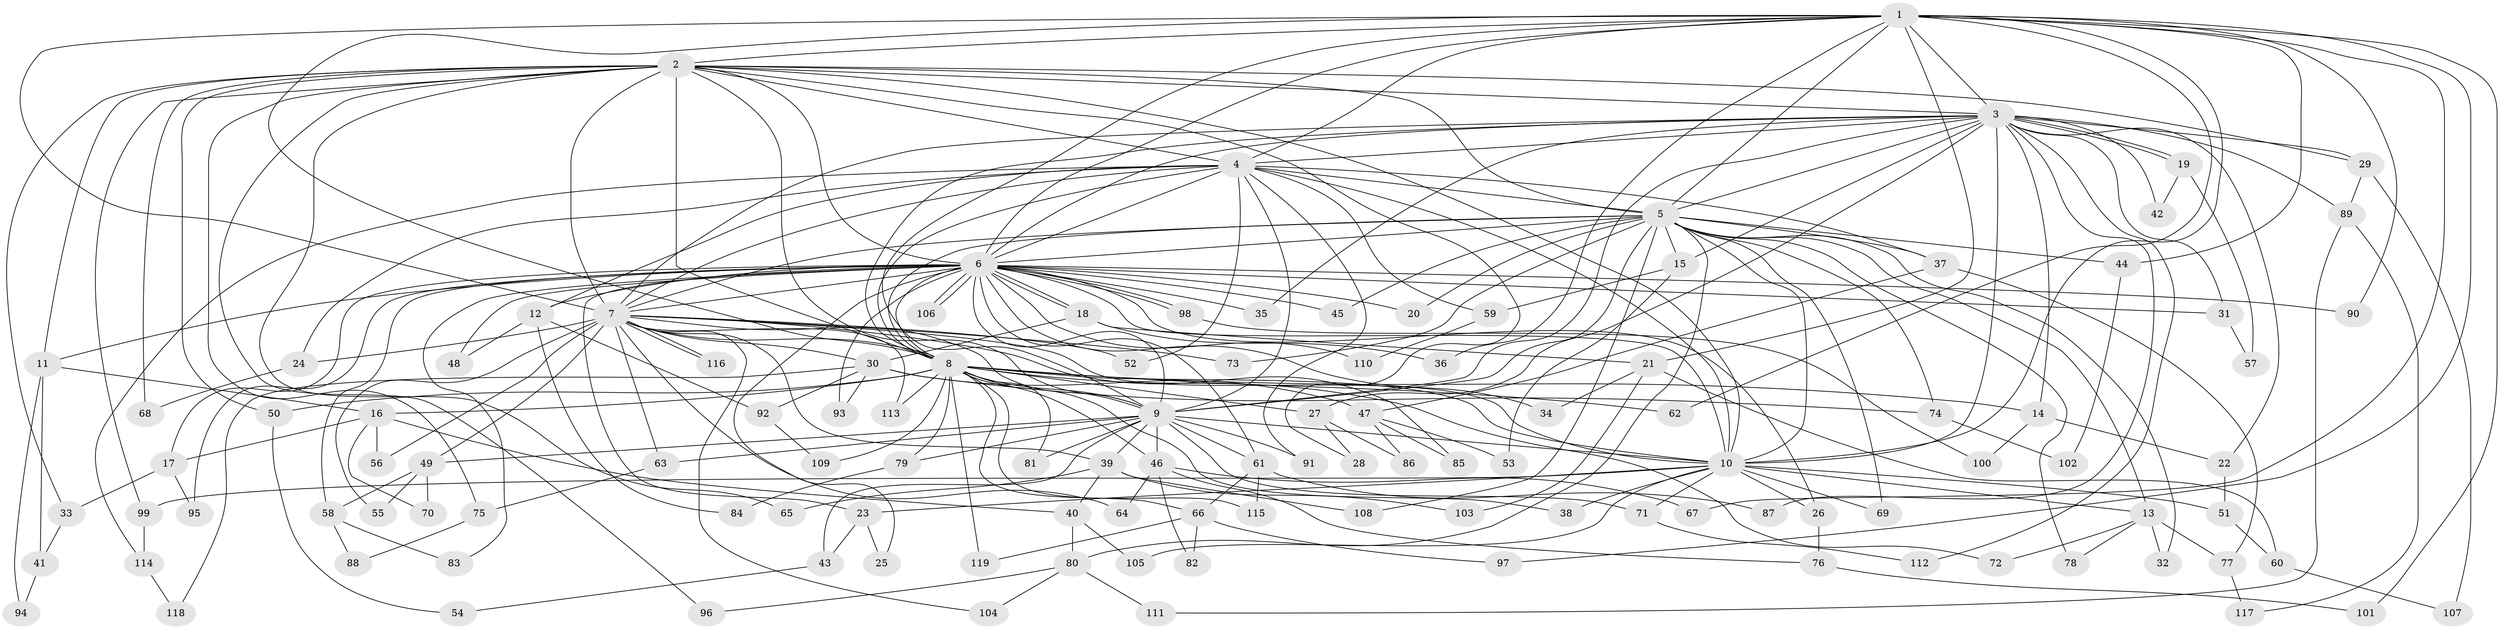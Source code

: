 // Generated by graph-tools (version 1.1) at 2025/44/03/09/25 04:44:08]
// undirected, 119 vertices, 263 edges
graph export_dot {
graph [start="1"]
  node [color=gray90,style=filled];
  1;
  2;
  3;
  4;
  5;
  6;
  7;
  8;
  9;
  10;
  11;
  12;
  13;
  14;
  15;
  16;
  17;
  18;
  19;
  20;
  21;
  22;
  23;
  24;
  25;
  26;
  27;
  28;
  29;
  30;
  31;
  32;
  33;
  34;
  35;
  36;
  37;
  38;
  39;
  40;
  41;
  42;
  43;
  44;
  45;
  46;
  47;
  48;
  49;
  50;
  51;
  52;
  53;
  54;
  55;
  56;
  57;
  58;
  59;
  60;
  61;
  62;
  63;
  64;
  65;
  66;
  67;
  68;
  69;
  70;
  71;
  72;
  73;
  74;
  75;
  76;
  77;
  78;
  79;
  80;
  81;
  82;
  83;
  84;
  85;
  86;
  87;
  88;
  89;
  90;
  91;
  92;
  93;
  94;
  95;
  96;
  97;
  98;
  99;
  100;
  101;
  102;
  103;
  104;
  105;
  106;
  107;
  108;
  109;
  110;
  111;
  112;
  113;
  114;
  115;
  116;
  117;
  118;
  119;
  1 -- 2;
  1 -- 3;
  1 -- 4;
  1 -- 5;
  1 -- 6;
  1 -- 7;
  1 -- 8;
  1 -- 9;
  1 -- 10;
  1 -- 21;
  1 -- 36;
  1 -- 44;
  1 -- 62;
  1 -- 67;
  1 -- 90;
  1 -- 97;
  1 -- 101;
  2 -- 3;
  2 -- 4;
  2 -- 5;
  2 -- 6;
  2 -- 7;
  2 -- 8;
  2 -- 9;
  2 -- 10;
  2 -- 11;
  2 -- 28;
  2 -- 29;
  2 -- 33;
  2 -- 50;
  2 -- 65;
  2 -- 68;
  2 -- 75;
  2 -- 96;
  2 -- 99;
  3 -- 4;
  3 -- 5;
  3 -- 6;
  3 -- 7;
  3 -- 8;
  3 -- 9;
  3 -- 10;
  3 -- 14;
  3 -- 15;
  3 -- 19;
  3 -- 19;
  3 -- 22;
  3 -- 27;
  3 -- 29;
  3 -- 31;
  3 -- 35;
  3 -- 42;
  3 -- 87;
  3 -- 89;
  3 -- 112;
  4 -- 5;
  4 -- 6;
  4 -- 7;
  4 -- 8;
  4 -- 9;
  4 -- 10;
  4 -- 12;
  4 -- 24;
  4 -- 37;
  4 -- 52;
  4 -- 59;
  4 -- 91;
  4 -- 114;
  5 -- 6;
  5 -- 7;
  5 -- 8;
  5 -- 9;
  5 -- 10;
  5 -- 13;
  5 -- 15;
  5 -- 20;
  5 -- 32;
  5 -- 37;
  5 -- 44;
  5 -- 45;
  5 -- 69;
  5 -- 73;
  5 -- 74;
  5 -- 78;
  5 -- 80;
  5 -- 108;
  6 -- 7;
  6 -- 8;
  6 -- 9;
  6 -- 10;
  6 -- 11;
  6 -- 12;
  6 -- 17;
  6 -- 18;
  6 -- 18;
  6 -- 20;
  6 -- 23;
  6 -- 25;
  6 -- 26;
  6 -- 31;
  6 -- 34;
  6 -- 35;
  6 -- 45;
  6 -- 48;
  6 -- 58;
  6 -- 61;
  6 -- 83;
  6 -- 90;
  6 -- 93;
  6 -- 95;
  6 -- 98;
  6 -- 98;
  6 -- 106;
  6 -- 106;
  6 -- 110;
  7 -- 8;
  7 -- 9;
  7 -- 10;
  7 -- 24;
  7 -- 30;
  7 -- 39;
  7 -- 49;
  7 -- 52;
  7 -- 55;
  7 -- 56;
  7 -- 63;
  7 -- 64;
  7 -- 73;
  7 -- 85;
  7 -- 104;
  7 -- 113;
  7 -- 116;
  7 -- 116;
  8 -- 9;
  8 -- 10;
  8 -- 14;
  8 -- 16;
  8 -- 27;
  8 -- 38;
  8 -- 46;
  8 -- 50;
  8 -- 62;
  8 -- 66;
  8 -- 72;
  8 -- 79;
  8 -- 81;
  8 -- 109;
  8 -- 113;
  8 -- 115;
  8 -- 119;
  9 -- 10;
  9 -- 39;
  9 -- 43;
  9 -- 46;
  9 -- 49;
  9 -- 61;
  9 -- 63;
  9 -- 71;
  9 -- 79;
  9 -- 81;
  9 -- 91;
  10 -- 13;
  10 -- 23;
  10 -- 26;
  10 -- 38;
  10 -- 51;
  10 -- 69;
  10 -- 71;
  10 -- 99;
  10 -- 105;
  11 -- 16;
  11 -- 41;
  11 -- 94;
  12 -- 48;
  12 -- 84;
  12 -- 92;
  13 -- 32;
  13 -- 72;
  13 -- 77;
  13 -- 78;
  14 -- 22;
  14 -- 100;
  15 -- 53;
  15 -- 59;
  16 -- 17;
  16 -- 40;
  16 -- 56;
  16 -- 70;
  17 -- 33;
  17 -- 95;
  18 -- 21;
  18 -- 30;
  18 -- 36;
  19 -- 42;
  19 -- 57;
  21 -- 34;
  21 -- 60;
  21 -- 103;
  22 -- 51;
  23 -- 25;
  23 -- 43;
  24 -- 68;
  26 -- 76;
  27 -- 28;
  27 -- 86;
  29 -- 89;
  29 -- 107;
  30 -- 47;
  30 -- 74;
  30 -- 92;
  30 -- 93;
  30 -- 118;
  31 -- 57;
  33 -- 41;
  37 -- 47;
  37 -- 77;
  39 -- 40;
  39 -- 65;
  39 -- 103;
  39 -- 108;
  40 -- 80;
  40 -- 105;
  41 -- 94;
  43 -- 54;
  44 -- 102;
  46 -- 64;
  46 -- 67;
  46 -- 76;
  46 -- 82;
  47 -- 53;
  47 -- 85;
  47 -- 86;
  49 -- 55;
  49 -- 58;
  49 -- 70;
  50 -- 54;
  51 -- 60;
  58 -- 83;
  58 -- 88;
  59 -- 110;
  60 -- 107;
  61 -- 66;
  61 -- 87;
  61 -- 115;
  63 -- 75;
  66 -- 82;
  66 -- 97;
  66 -- 119;
  71 -- 112;
  74 -- 102;
  75 -- 88;
  76 -- 101;
  77 -- 117;
  79 -- 84;
  80 -- 96;
  80 -- 104;
  80 -- 111;
  89 -- 111;
  89 -- 117;
  92 -- 109;
  98 -- 100;
  99 -- 114;
  114 -- 118;
}

